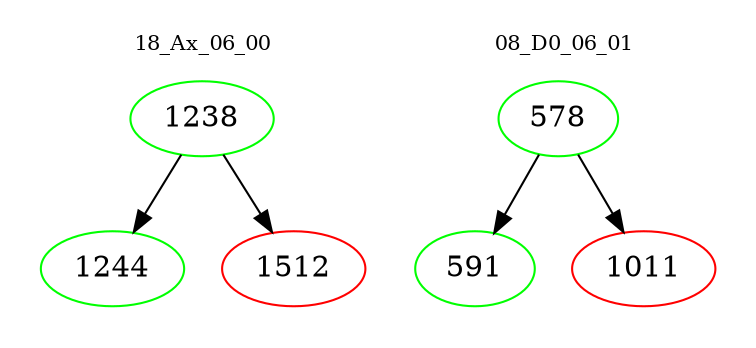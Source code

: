 digraph{
subgraph cluster_0 {
color = white
label = "18_Ax_06_00";
fontsize=10;
T0_1238 [label="1238", color="green"]
T0_1238 -> T0_1244 [color="black"]
T0_1244 [label="1244", color="green"]
T0_1238 -> T0_1512 [color="black"]
T0_1512 [label="1512", color="red"]
}
subgraph cluster_1 {
color = white
label = "08_D0_06_01";
fontsize=10;
T1_578 [label="578", color="green"]
T1_578 -> T1_591 [color="black"]
T1_591 [label="591", color="green"]
T1_578 -> T1_1011 [color="black"]
T1_1011 [label="1011", color="red"]
}
}
